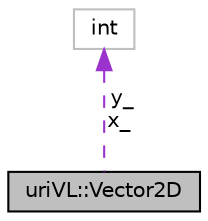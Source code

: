 digraph "uriVL::Vector2D"
{
  edge [fontname="Helvetica",fontsize="10",labelfontname="Helvetica",labelfontsize="10"];
  node [fontname="Helvetica",fontsize="10",shape=record];
  Node1 [label="uriVL::Vector2D",height=0.2,width=0.4,color="black", fillcolor="grey75", style="filled", fontcolor="black"];
  Node2 -> Node1 [dir="back",color="darkorchid3",fontsize="10",style="dashed",label=" y_\nx_" ,fontname="Helvetica"];
  Node2 [label="int",height=0.2,width=0.4,color="grey75", fillcolor="white", style="filled"];
}
